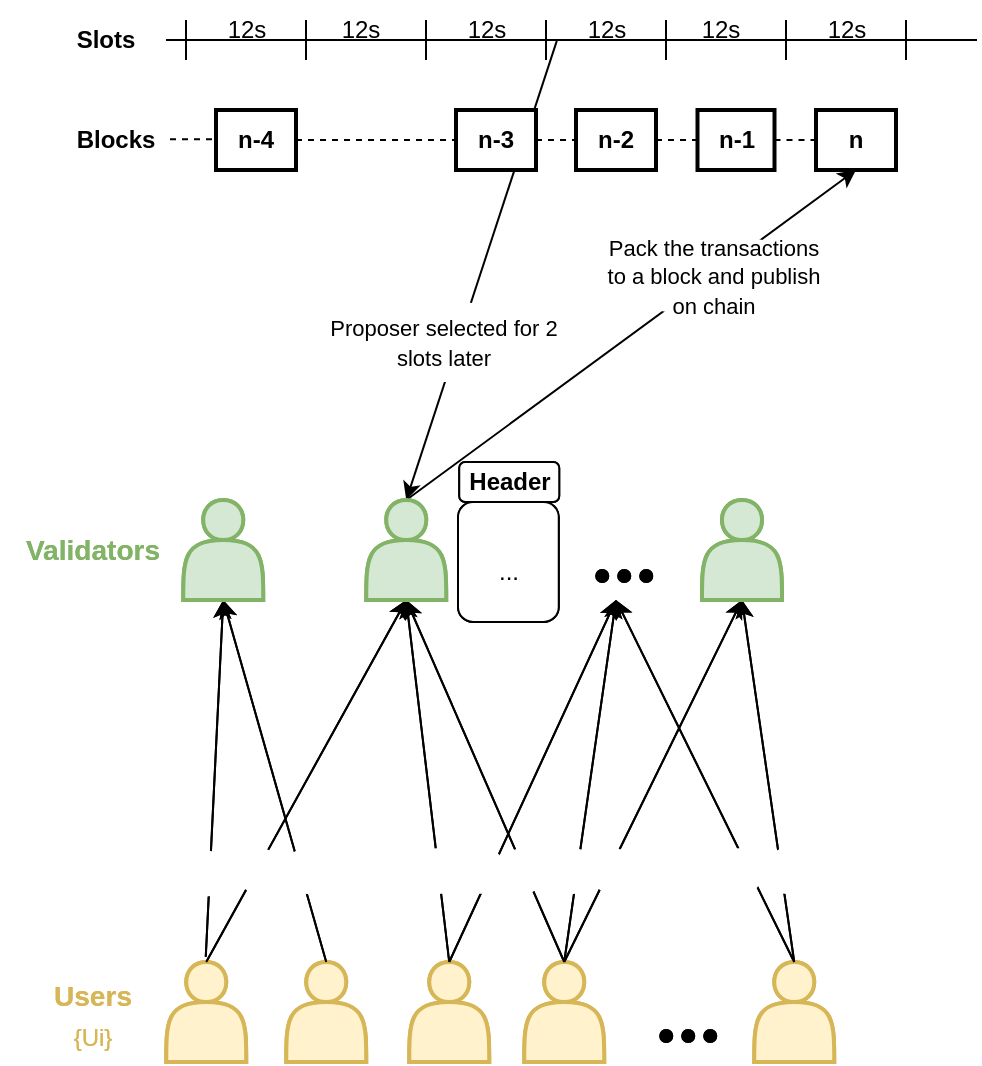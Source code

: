 <mxfile version="26.2.8">
  <diagram name="Page-1" id="uq0ruCk3_rSD9SvaCY8R">
    <mxGraphModel dx="1405" dy="643" grid="1" gridSize="10" guides="1" tooltips="1" connect="1" arrows="1" fold="1" page="1" pageScale="1" pageWidth="827" pageHeight="1169" math="0" shadow="0">
      <root>
        <mxCell id="0" />
        <mxCell id="1" parent="0" />
        <mxCell id="r1D6VSpxrKc8KSH1jY-o-12" value="" style="endArrow=classic;html=1;rounded=0;exitX=0.09;exitY=0.521;exitDx=0;exitDy=0;entryX=0.5;entryY=0;entryDx=0;entryDy=0;exitPerimeter=0;" parent="1" source="XEZV7KVTwxbiqD7pJ-Vi-41" target="r1D6VSpxrKc8KSH1jY-o-51" edge="1">
          <mxGeometry width="50" height="50" relative="1" as="geometry">
            <mxPoint x="125.5" y="60" as="sourcePoint" />
            <mxPoint x="321" y="203.5" as="targetPoint" />
          </mxGeometry>
        </mxCell>
        <mxCell id="D-NRNB5gOzUlE2xE504m-6" value="" style="shape=actor;whiteSpace=wrap;html=1;strokeWidth=2;fillColor=#fff2cc;strokeColor=#d6b656;" parent="1" vertex="1">
          <mxGeometry x="115.12" y="521" width="40" height="50" as="geometry" />
        </mxCell>
        <mxCell id="D-NRNB5gOzUlE2xE504m-7" value="" style="shape=actor;whiteSpace=wrap;html=1;strokeWidth=2;fillColor=#fff2cc;strokeColor=#d6b656;" parent="1" vertex="1">
          <mxGeometry x="294.12" y="521" width="40" height="50" as="geometry" />
        </mxCell>
        <mxCell id="D-NRNB5gOzUlE2xE504m-8" value="" style="shape=actor;whiteSpace=wrap;html=1;strokeWidth=2;fillColor=#fff2cc;strokeColor=#d6b656;" parent="1" vertex="1">
          <mxGeometry x="236.62" y="521" width="40" height="50" as="geometry" />
        </mxCell>
        <mxCell id="D-NRNB5gOzUlE2xE504m-9" value="" style="shape=actor;whiteSpace=wrap;html=1;strokeWidth=2;fillColor=#fff2cc;strokeColor=#d6b656;" parent="1" vertex="1">
          <mxGeometry x="175.12" y="521" width="40" height="50" as="geometry" />
        </mxCell>
        <mxCell id="D-NRNB5gOzUlE2xE504m-10" value="" style="shape=actor;whiteSpace=wrap;html=1;strokeWidth=2;fillColor=#fff2cc;strokeColor=#d6b656;" parent="1" vertex="1">
          <mxGeometry x="409.12" y="521" width="40" height="50" as="geometry" />
        </mxCell>
        <mxCell id="D-NRNB5gOzUlE2xE504m-13" value="" style="group" parent="1" vertex="1" connectable="0">
          <mxGeometry x="363.12" y="555" width="26" height="6" as="geometry" />
        </mxCell>
        <mxCell id="D-NRNB5gOzUlE2xE504m-14" value="" style="ellipse;shape=doubleEllipse;whiteSpace=wrap;html=1;aspect=fixed;fillColor=#000000;" parent="D-NRNB5gOzUlE2xE504m-13" vertex="1">
          <mxGeometry x="-1" width="6" height="6" as="geometry" />
        </mxCell>
        <mxCell id="D-NRNB5gOzUlE2xE504m-15" value="" style="ellipse;shape=doubleEllipse;whiteSpace=wrap;html=1;aspect=fixed;fillColor=#000000;" parent="D-NRNB5gOzUlE2xE504m-13" vertex="1">
          <mxGeometry x="10" width="6" height="6" as="geometry" />
        </mxCell>
        <mxCell id="D-NRNB5gOzUlE2xE504m-16" value="" style="ellipse;shape=doubleEllipse;whiteSpace=wrap;html=1;aspect=fixed;fillColor=#000000;" parent="D-NRNB5gOzUlE2xE504m-13" vertex="1">
          <mxGeometry x="21" width="6" height="6" as="geometry" />
        </mxCell>
        <mxCell id="D-NRNB5gOzUlE2xE504m-17" value="" style="endArrow=classic;html=1;rounded=0;entryX=0.5;entryY=1;entryDx=0;entryDy=0;exitX=0.5;exitY=0;exitDx=0;exitDy=0;" parent="1" source="D-NRNB5gOzUlE2xE504m-6" target="D-NRNB5gOzUlE2xE504m-51" edge="1">
          <mxGeometry width="50" height="50" relative="1" as="geometry">
            <mxPoint x="135.37" y="496" as="sourcePoint" />
            <mxPoint x="255.12" y="427" as="targetPoint" />
          </mxGeometry>
        </mxCell>
        <mxCell id="D-NRNB5gOzUlE2xE504m-18" value="" style="endArrow=classic;html=1;rounded=0;entryX=0.5;entryY=1;entryDx=0;entryDy=0;exitX=0.5;exitY=0;exitDx=0;exitDy=0;" parent="1" source="D-NRNB5gOzUlE2xE504m-9" target="D-NRNB5gOzUlE2xE504m-50" edge="1">
          <mxGeometry width="50" height="50" relative="1" as="geometry">
            <mxPoint x="195.37" y="496" as="sourcePoint" />
            <mxPoint x="135.12" y="427" as="targetPoint" />
          </mxGeometry>
        </mxCell>
        <mxCell id="D-NRNB5gOzUlE2xE504m-19" value="" style="endArrow=classic;html=1;rounded=0;entryX=0.5;entryY=1;entryDx=0;entryDy=0;exitX=0.494;exitY=-0.052;exitDx=0;exitDy=0;exitPerimeter=0;" parent="1" source="D-NRNB5gOzUlE2xE504m-6" target="D-NRNB5gOzUlE2xE504m-50" edge="1">
          <mxGeometry width="50" height="50" relative="1" as="geometry">
            <mxPoint x="135.37" y="496" as="sourcePoint" />
            <mxPoint x="135.12" y="427" as="targetPoint" />
          </mxGeometry>
        </mxCell>
        <mxCell id="D-NRNB5gOzUlE2xE504m-20" value="" style="endArrow=classic;html=1;rounded=0;exitX=0.5;exitY=0;exitDx=0;exitDy=0;entryX=0.5;entryY=1;entryDx=0;entryDy=0;" parent="1" source="D-NRNB5gOzUlE2xE504m-8" target="D-NRNB5gOzUlE2xE504m-51" edge="1">
          <mxGeometry width="50" height="50" relative="1" as="geometry">
            <mxPoint x="230.87" y="501" as="sourcePoint" />
            <mxPoint x="255" y="427" as="targetPoint" />
          </mxGeometry>
        </mxCell>
        <mxCell id="D-NRNB5gOzUlE2xE504m-21" value="" style="endArrow=classic;html=1;rounded=0;exitX=0.5;exitY=0;exitDx=0;exitDy=0;" parent="1" source="D-NRNB5gOzUlE2xE504m-8" edge="1">
          <mxGeometry width="50" height="50" relative="1" as="geometry">
            <mxPoint x="250.87" y="497" as="sourcePoint" />
            <mxPoint x="340" y="340" as="targetPoint" />
          </mxGeometry>
        </mxCell>
        <mxCell id="D-NRNB5gOzUlE2xE504m-22" value="" style="endArrow=classic;html=1;rounded=0;exitX=0.5;exitY=0;exitDx=0;exitDy=0;entryX=0.5;entryY=1;entryDx=0;entryDy=0;" parent="1" source="D-NRNB5gOzUlE2xE504m-7" target="D-NRNB5gOzUlE2xE504m-52" edge="1">
          <mxGeometry width="50" height="50" relative="1" as="geometry">
            <mxPoint x="330.87" y="501" as="sourcePoint" />
            <mxPoint x="429.12" y="427" as="targetPoint" />
          </mxGeometry>
        </mxCell>
        <mxCell id="D-NRNB5gOzUlE2xE504m-23" value="" style="endArrow=classic;html=1;rounded=0;exitX=0.5;exitY=0;exitDx=0;exitDy=0;" parent="1" source="D-NRNB5gOzUlE2xE504m-7" edge="1">
          <mxGeometry width="50" height="50" relative="1" as="geometry">
            <mxPoint x="310.87" y="501" as="sourcePoint" />
            <mxPoint x="340" y="340" as="targetPoint" />
          </mxGeometry>
        </mxCell>
        <mxCell id="D-NRNB5gOzUlE2xE504m-24" value="" style="endArrow=classic;html=1;rounded=0;exitX=0.5;exitY=0;exitDx=0;exitDy=0;entryX=0.5;entryY=1;entryDx=0;entryDy=0;" parent="1" source="D-NRNB5gOzUlE2xE504m-7" target="D-NRNB5gOzUlE2xE504m-51" edge="1">
          <mxGeometry width="50" height="50" relative="1" as="geometry">
            <mxPoint x="205.37" y="477" as="sourcePoint" />
            <mxPoint x="255.12" y="427" as="targetPoint" />
          </mxGeometry>
        </mxCell>
        <mxCell id="D-NRNB5gOzUlE2xE504m-25" value="" style="endArrow=classic;html=1;rounded=0;exitX=0.5;exitY=0;exitDx=0;exitDy=0;entryX=0.5;entryY=1;entryDx=0;entryDy=0;" parent="1" source="D-NRNB5gOzUlE2xE504m-10" target="D-NRNB5gOzUlE2xE504m-52" edge="1">
          <mxGeometry width="50" height="50" relative="1" as="geometry">
            <mxPoint x="409.12" y="496" as="sourcePoint" />
            <mxPoint x="429.12" y="427" as="targetPoint" />
          </mxGeometry>
        </mxCell>
        <mxCell id="D-NRNB5gOzUlE2xE504m-26" value="" style="group" parent="1" vertex="1" connectable="0">
          <mxGeometry x="150.12" y="464" width="23" height="23" as="geometry" />
        </mxCell>
        <mxCell id="D-NRNB5gOzUlE2xE504m-27" value="" style="ellipse;whiteSpace=wrap;html=1;aspect=fixed;fillColor=default;strokeColor=none;" parent="D-NRNB5gOzUlE2xE504m-26" vertex="1">
          <mxGeometry width="23" height="23" as="geometry" />
        </mxCell>
        <mxCell id="D-NRNB5gOzUlE2xE504m-28" value="" style="shape=image;html=1;verticalAlign=top;verticalLabelPosition=bottom;labelBackgroundColor=#ffffff;imageAspect=0;aspect=fixed;image=https://cdn0.iconfinder.com/data/icons/basic-e-commerce-line/48/Receipt_success-128.png" parent="D-NRNB5gOzUlE2xE504m-26" vertex="1">
          <mxGeometry x="2.88" y="2.88" width="17.25" height="17.25" as="geometry" />
        </mxCell>
        <mxCell id="D-NRNB5gOzUlE2xE504m-29" value="" style="group" parent="1" vertex="1" connectable="0">
          <mxGeometry x="123.62" y="465.25" width="23" height="23" as="geometry" />
        </mxCell>
        <mxCell id="D-NRNB5gOzUlE2xE504m-30" value="" style="ellipse;whiteSpace=wrap;html=1;aspect=fixed;fillColor=default;strokeColor=none;" parent="D-NRNB5gOzUlE2xE504m-29" vertex="1">
          <mxGeometry width="23" height="23" as="geometry" />
        </mxCell>
        <mxCell id="D-NRNB5gOzUlE2xE504m-31" value="" style="shape=image;html=1;verticalAlign=top;verticalLabelPosition=bottom;labelBackgroundColor=#ffffff;imageAspect=0;aspect=fixed;image=https://cdn0.iconfinder.com/data/icons/basic-e-commerce-line/48/Receipt_success-128.png" parent="D-NRNB5gOzUlE2xE504m-29" vertex="1">
          <mxGeometry x="2.88" y="1.88" width="17.25" height="17.25" as="geometry" />
        </mxCell>
        <mxCell id="D-NRNB5gOzUlE2xE504m-32" value="" style="group" parent="1" vertex="1" connectable="0">
          <mxGeometry x="174" y="464" width="23" height="23" as="geometry" />
        </mxCell>
        <mxCell id="D-NRNB5gOzUlE2xE504m-33" value="" style="ellipse;whiteSpace=wrap;html=1;aspect=fixed;fillColor=default;strokeColor=none;" parent="D-NRNB5gOzUlE2xE504m-32" vertex="1">
          <mxGeometry width="23" height="23" as="geometry" />
        </mxCell>
        <mxCell id="D-NRNB5gOzUlE2xE504m-34" value="" style="shape=image;html=1;verticalAlign=top;verticalLabelPosition=bottom;labelBackgroundColor=#ffffff;imageAspect=0;aspect=fixed;image=https://cdn0.iconfinder.com/data/icons/basic-e-commerce-line/48/Receipt_success-128.png" parent="D-NRNB5gOzUlE2xE504m-32" vertex="1">
          <mxGeometry x="2.88" y="2.88" width="17.25" height="17.25" as="geometry" />
        </mxCell>
        <mxCell id="D-NRNB5gOzUlE2xE504m-35" value="" style="group" parent="1" vertex="1" connectable="0">
          <mxGeometry x="240" y="464" width="23" height="23" as="geometry" />
        </mxCell>
        <mxCell id="D-NRNB5gOzUlE2xE504m-36" value="" style="ellipse;whiteSpace=wrap;html=1;aspect=fixed;fillColor=default;strokeColor=none;" parent="D-NRNB5gOzUlE2xE504m-35" vertex="1">
          <mxGeometry width="23" height="23" as="geometry" />
        </mxCell>
        <mxCell id="D-NRNB5gOzUlE2xE504m-37" value="" style="shape=image;html=1;verticalAlign=top;verticalLabelPosition=bottom;labelBackgroundColor=#ffffff;imageAspect=0;aspect=fixed;image=https://cdn0.iconfinder.com/data/icons/basic-e-commerce-line/48/Receipt_success-128.png" parent="D-NRNB5gOzUlE2xE504m-35" vertex="1">
          <mxGeometry x="2.88" y="2.88" width="17.25" height="17.25" as="geometry" />
        </mxCell>
        <mxCell id="D-NRNB5gOzUlE2xE504m-38" value="" style="group" parent="1" vertex="1" connectable="0">
          <mxGeometry x="282" y="464" width="23" height="23" as="geometry" />
        </mxCell>
        <mxCell id="D-NRNB5gOzUlE2xE504m-39" value="" style="ellipse;whiteSpace=wrap;html=1;aspect=fixed;fillColor=default;strokeColor=none;" parent="D-NRNB5gOzUlE2xE504m-38" vertex="1">
          <mxGeometry width="23" height="23" as="geometry" />
        </mxCell>
        <mxCell id="D-NRNB5gOzUlE2xE504m-40" value="" style="shape=image;html=1;verticalAlign=top;verticalLabelPosition=bottom;labelBackgroundColor=#ffffff;imageAspect=0;aspect=fixed;image=https://cdn0.iconfinder.com/data/icons/basic-e-commerce-line/48/Receipt_success-128.png" parent="D-NRNB5gOzUlE2xE504m-38" vertex="1">
          <mxGeometry x="2.88" y="2.88" width="17.25" height="17.25" as="geometry" />
        </mxCell>
        <mxCell id="D-NRNB5gOzUlE2xE504m-41" value="" style="group" parent="1" vertex="1" connectable="0">
          <mxGeometry x="307" y="464" width="23" height="23" as="geometry" />
        </mxCell>
        <mxCell id="D-NRNB5gOzUlE2xE504m-42" value="" style="ellipse;whiteSpace=wrap;html=1;aspect=fixed;fillColor=default;strokeColor=none;" parent="D-NRNB5gOzUlE2xE504m-41" vertex="1">
          <mxGeometry width="23" height="23" as="geometry" />
        </mxCell>
        <mxCell id="D-NRNB5gOzUlE2xE504m-43" value="" style="shape=image;html=1;verticalAlign=top;verticalLabelPosition=bottom;labelBackgroundColor=#ffffff;imageAspect=0;aspect=fixed;image=https://cdn0.iconfinder.com/data/icons/basic-e-commerce-line/48/Receipt_success-128.png" parent="D-NRNB5gOzUlE2xE504m-41" vertex="1">
          <mxGeometry x="2.88" y="2.88" width="17.25" height="17.25" as="geometry" />
        </mxCell>
        <mxCell id="D-NRNB5gOzUlE2xE504m-44" value="" style="group" parent="1" vertex="1" connectable="0">
          <mxGeometry x="327" y="464" width="23" height="23" as="geometry" />
        </mxCell>
        <mxCell id="D-NRNB5gOzUlE2xE504m-45" value="" style="ellipse;whiteSpace=wrap;html=1;aspect=fixed;fillColor=default;strokeColor=none;" parent="D-NRNB5gOzUlE2xE504m-44" vertex="1">
          <mxGeometry width="23" height="23" as="geometry" />
        </mxCell>
        <mxCell id="D-NRNB5gOzUlE2xE504m-46" value="" style="shape=image;html=1;verticalAlign=top;verticalLabelPosition=bottom;labelBackgroundColor=#ffffff;imageAspect=0;aspect=fixed;image=https://cdn0.iconfinder.com/data/icons/basic-e-commerce-line/48/Receipt_success-128.png" parent="D-NRNB5gOzUlE2xE504m-44" vertex="1">
          <mxGeometry x="2.88" y="2.88" width="17.25" height="17.25" as="geometry" />
        </mxCell>
        <mxCell id="D-NRNB5gOzUlE2xE504m-47" value="" style="group" parent="1" vertex="1" connectable="0">
          <mxGeometry x="414" y="464" width="23" height="23" as="geometry" />
        </mxCell>
        <mxCell id="D-NRNB5gOzUlE2xE504m-48" value="" style="ellipse;whiteSpace=wrap;html=1;aspect=fixed;fillColor=default;strokeColor=none;" parent="D-NRNB5gOzUlE2xE504m-47" vertex="1">
          <mxGeometry width="23" height="23" as="geometry" />
        </mxCell>
        <mxCell id="D-NRNB5gOzUlE2xE504m-49" value="" style="shape=image;html=1;verticalAlign=top;verticalLabelPosition=bottom;labelBackgroundColor=#ffffff;imageAspect=0;aspect=fixed;image=https://cdn0.iconfinder.com/data/icons/basic-e-commerce-line/48/Receipt_success-128.png" parent="D-NRNB5gOzUlE2xE504m-47" vertex="1">
          <mxGeometry x="2.88" y="2.88" width="17.25" height="17.25" as="geometry" />
        </mxCell>
        <mxCell id="D-NRNB5gOzUlE2xE504m-50" value="" style="shape=actor;whiteSpace=wrap;html=1;strokeWidth=2;fillColor=#d5e8d4;strokeColor=#82b366;" parent="1" vertex="1">
          <mxGeometry x="123.62" y="290" width="40" height="50" as="geometry" />
        </mxCell>
        <mxCell id="D-NRNB5gOzUlE2xE504m-51" value="" style="shape=actor;whiteSpace=wrap;html=1;strokeWidth=2;fillColor=#d5e8d4;strokeColor=#82b366;" parent="1" vertex="1">
          <mxGeometry x="215.12" y="290" width="40" height="50" as="geometry" />
        </mxCell>
        <mxCell id="D-NRNB5gOzUlE2xE504m-52" value="" style="shape=actor;whiteSpace=wrap;html=1;strokeWidth=2;fillColor=#d5e8d4;strokeColor=#82b366;" parent="1" vertex="1">
          <mxGeometry x="383" y="290" width="40" height="50" as="geometry" />
        </mxCell>
        <mxCell id="D-NRNB5gOzUlE2xE504m-53" value="" style="group" parent="1" vertex="1" connectable="0">
          <mxGeometry x="313.12" y="325" width="26" height="6" as="geometry" />
        </mxCell>
        <mxCell id="D-NRNB5gOzUlE2xE504m-54" value="" style="ellipse;shape=doubleEllipse;whiteSpace=wrap;html=1;aspect=fixed;fillColor=#000000;" parent="D-NRNB5gOzUlE2xE504m-53" vertex="1">
          <mxGeometry x="17" width="6" height="6" as="geometry" />
        </mxCell>
        <mxCell id="D-NRNB5gOzUlE2xE504m-55" value="" style="ellipse;shape=doubleEllipse;whiteSpace=wrap;html=1;aspect=fixed;fillColor=#000000;" parent="D-NRNB5gOzUlE2xE504m-53" vertex="1">
          <mxGeometry x="28" width="6" height="6" as="geometry" />
        </mxCell>
        <mxCell id="D-NRNB5gOzUlE2xE504m-56" value="" style="ellipse;shape=doubleEllipse;whiteSpace=wrap;html=1;aspect=fixed;fillColor=#000000;" parent="D-NRNB5gOzUlE2xE504m-53" vertex="1">
          <mxGeometry x="39" width="6" height="6" as="geometry" />
        </mxCell>
        <mxCell id="D-NRNB5gOzUlE2xE504m-57" value="" style="endArrow=classic;html=1;rounded=0;exitX=0.5;exitY=0;exitDx=0;exitDy=0;" parent="1" source="D-NRNB5gOzUlE2xE504m-10" edge="1">
          <mxGeometry width="50" height="50" relative="1" as="geometry">
            <mxPoint x="430" y="520" as="sourcePoint" />
            <mxPoint x="340" y="340" as="targetPoint" />
          </mxGeometry>
        </mxCell>
        <mxCell id="D-NRNB5gOzUlE2xE504m-58" value="" style="group" parent="1" vertex="1" connectable="0">
          <mxGeometry x="391" y="464" width="23" height="23" as="geometry" />
        </mxCell>
        <mxCell id="D-NRNB5gOzUlE2xE504m-59" value="" style="ellipse;whiteSpace=wrap;html=1;aspect=fixed;fillColor=default;strokeColor=none;" parent="D-NRNB5gOzUlE2xE504m-58" vertex="1">
          <mxGeometry width="23" height="23" as="geometry" />
        </mxCell>
        <mxCell id="D-NRNB5gOzUlE2xE504m-60" value="" style="shape=image;html=1;verticalAlign=top;verticalLabelPosition=bottom;labelBackgroundColor=#ffffff;imageAspect=0;aspect=fixed;image=https://cdn0.iconfinder.com/data/icons/basic-e-commerce-line/48/Receipt_success-128.png" parent="D-NRNB5gOzUlE2xE504m-58" vertex="1">
          <mxGeometry x="2.88" y="2.88" width="17.25" height="17.25" as="geometry" />
        </mxCell>
        <mxCell id="D-NRNB5gOzUlE2xE504m-61" value="" style="group" parent="1" vertex="1" connectable="0">
          <mxGeometry x="262" y="464" width="23" height="23" as="geometry" />
        </mxCell>
        <mxCell id="D-NRNB5gOzUlE2xE504m-62" value="" style="ellipse;whiteSpace=wrap;html=1;aspect=fixed;fillColor=default;strokeColor=none;" parent="D-NRNB5gOzUlE2xE504m-61" vertex="1">
          <mxGeometry width="23" height="23" as="geometry" />
        </mxCell>
        <mxCell id="D-NRNB5gOzUlE2xE504m-63" value="" style="shape=image;html=1;verticalAlign=top;verticalLabelPosition=bottom;labelBackgroundColor=#ffffff;imageAspect=0;aspect=fixed;image=https://cdn0.iconfinder.com/data/icons/basic-e-commerce-line/48/Receipt_success-128.png" parent="D-NRNB5gOzUlE2xE504m-61" vertex="1">
          <mxGeometry x="2.88" y="2.88" width="17.25" height="17.25" as="geometry" />
        </mxCell>
        <mxCell id="D-NRNB5gOzUlE2xE504m-64" value="&lt;div style=&quot;line-height: 60%;&quot;&gt;&lt;h3 style=&quot;line-height: 60%;&quot;&gt;&lt;font style=&quot;color: light-dark(rgb(130, 179, 102), rgb(105, 70, 122));&quot;&gt;Validators&lt;/font&gt;&lt;/h3&gt;&lt;/div&gt;" style="text;html=1;align=center;verticalAlign=middle;resizable=0;points=[];autosize=1;strokeColor=none;fillColor=none;" parent="1" vertex="1">
          <mxGeometry x="32.5" y="290" width="90" height="50" as="geometry" />
        </mxCell>
        <mxCell id="D-NRNB5gOzUlE2xE504m-65" value="" style="group" parent="1" vertex="1" connectable="0">
          <mxGeometry x="261" y="271" width="50.62" height="80" as="geometry" />
        </mxCell>
        <mxCell id="D-NRNB5gOzUlE2xE504m-66" value="Header" style="rounded=1;whiteSpace=wrap;html=1;fontStyle=1" parent="D-NRNB5gOzUlE2xE504m-65" vertex="1">
          <mxGeometry x="0.62" width="50" height="20" as="geometry" />
        </mxCell>
        <mxCell id="D-NRNB5gOzUlE2xE504m-67" value="" style="group" parent="D-NRNB5gOzUlE2xE504m-65" vertex="1" connectable="0">
          <mxGeometry y="20" width="50.38" height="60" as="geometry" />
        </mxCell>
        <mxCell id="D-NRNB5gOzUlE2xE504m-68" value="" style="rounded=1;whiteSpace=wrap;html=1;" parent="D-NRNB5gOzUlE2xE504m-67" vertex="1">
          <mxGeometry width="50.38" height="60" as="geometry" />
        </mxCell>
        <mxCell id="D-NRNB5gOzUlE2xE504m-69" value="" style="shape=image;html=1;verticalAlign=top;verticalLabelPosition=bottom;labelBackgroundColor=#ffffff;imageAspect=0;aspect=fixed;image=https://cdn0.iconfinder.com/data/icons/basic-e-commerce-line/48/Receipt_success-128.png" parent="D-NRNB5gOzUlE2xE504m-67" vertex="1">
          <mxGeometry x="17.952" y="1.75" width="14.484" height="14.484" as="geometry" />
        </mxCell>
        <mxCell id="D-NRNB5gOzUlE2xE504m-70" value="" style="shape=image;html=1;verticalAlign=top;verticalLabelPosition=bottom;labelBackgroundColor=#ffffff;imageAspect=0;aspect=fixed;image=https://cdn0.iconfinder.com/data/icons/basic-e-commerce-line/48/Receipt_success-128.png" parent="D-NRNB5gOzUlE2xE504m-67" vertex="1">
          <mxGeometry x="17.952" y="18" width="14.484" height="14.484" as="geometry" />
        </mxCell>
        <mxCell id="D-NRNB5gOzUlE2xE504m-71" value="" style="shape=image;html=1;verticalAlign=top;verticalLabelPosition=bottom;labelBackgroundColor=#ffffff;imageAspect=0;aspect=fixed;image=https://cdn0.iconfinder.com/data/icons/basic-e-commerce-line/48/Receipt_success-128.png" parent="D-NRNB5gOzUlE2xE504m-67" vertex="1">
          <mxGeometry x="17.952" y="42.75" width="14.484" height="14.484" as="geometry" />
        </mxCell>
        <mxCell id="D-NRNB5gOzUlE2xE504m-72" value="..." style="text;html=1;align=center;verticalAlign=middle;resizable=0;points=[];autosize=1;strokeColor=none;fillColor=none;" parent="D-NRNB5gOzUlE2xE504m-67" vertex="1">
          <mxGeometry x="9.595" y="20.25" width="30" height="30" as="geometry" />
        </mxCell>
        <mxCell id="D-NRNB5gOzUlE2xE504m-75" value="&lt;div style=&quot;line-height: 60%;&quot;&gt;&lt;h3 style=&quot;line-height: 60%;&quot;&gt;&lt;font style=&quot;color: light-dark(rgb(214, 182, 86), rgb(105, 70, 122));&quot;&gt;Users&lt;/font&gt;&lt;/h3&gt;&lt;div&gt;&lt;font&gt;&lt;font color=&quot;#d6b656&quot;&gt;{Ui}&lt;/font&gt;&lt;/font&gt;&lt;/div&gt;&lt;/div&gt;" style="text;html=1;align=center;verticalAlign=middle;resizable=0;points=[];autosize=1;strokeColor=none;fillColor=none;" parent="1" vertex="1">
          <mxGeometry x="47.5" y="511" width="60" height="60" as="geometry" />
        </mxCell>
        <mxCell id="r1D6VSpxrKc8KSH1jY-o-6" value="" style="shape=actor;whiteSpace=wrap;html=1;strokeWidth=2;fillColor=#fff2cc;strokeColor=#d6b656;" parent="1" vertex="1">
          <mxGeometry x="115.12" y="521" width="40" height="50" as="geometry" />
        </mxCell>
        <mxCell id="r1D6VSpxrKc8KSH1jY-o-7" value="" style="shape=actor;whiteSpace=wrap;html=1;strokeWidth=2;fillColor=#fff2cc;strokeColor=#d6b656;" parent="1" vertex="1">
          <mxGeometry x="294.12" y="521" width="40" height="50" as="geometry" />
        </mxCell>
        <mxCell id="r1D6VSpxrKc8KSH1jY-o-8" value="" style="shape=actor;whiteSpace=wrap;html=1;strokeWidth=2;fillColor=#fff2cc;strokeColor=#d6b656;" parent="1" vertex="1">
          <mxGeometry x="236.62" y="521" width="40" height="50" as="geometry" />
        </mxCell>
        <mxCell id="r1D6VSpxrKc8KSH1jY-o-9" value="" style="shape=actor;whiteSpace=wrap;html=1;strokeWidth=2;fillColor=#fff2cc;strokeColor=#d6b656;" parent="1" vertex="1">
          <mxGeometry x="175.12" y="521" width="40" height="50" as="geometry" />
        </mxCell>
        <mxCell id="r1D6VSpxrKc8KSH1jY-o-10" value="" style="shape=actor;whiteSpace=wrap;html=1;strokeWidth=2;fillColor=#fff2cc;strokeColor=#d6b656;" parent="1" vertex="1">
          <mxGeometry x="409.12" y="521" width="40" height="50" as="geometry" />
        </mxCell>
        <mxCell id="r1D6VSpxrKc8KSH1jY-o-11" value="" style="endArrow=classic;html=1;rounded=0;exitX=0.5;exitY=0;exitDx=0;exitDy=0;entryX=0.5;entryY=1;entryDx=0;entryDy=0;" parent="1" source="r1D6VSpxrKc8KSH1jY-o-51" target="XEZV7KVTwxbiqD7pJ-Vi-28" edge="1">
          <mxGeometry width="50" height="50" relative="1" as="geometry">
            <mxPoint x="327" y="216" as="sourcePoint" />
            <mxPoint x="425.5" y="130" as="targetPoint" />
          </mxGeometry>
        </mxCell>
        <mxCell id="r1D6VSpxrKc8KSH1jY-o-13" value="" style="group" parent="1" vertex="1" connectable="0">
          <mxGeometry x="363.12" y="555" width="26" height="6" as="geometry" />
        </mxCell>
        <mxCell id="r1D6VSpxrKc8KSH1jY-o-14" value="" style="ellipse;shape=doubleEllipse;whiteSpace=wrap;html=1;aspect=fixed;fillColor=#000000;" parent="r1D6VSpxrKc8KSH1jY-o-13" vertex="1">
          <mxGeometry x="-1" width="6" height="6" as="geometry" />
        </mxCell>
        <mxCell id="r1D6VSpxrKc8KSH1jY-o-15" value="" style="ellipse;shape=doubleEllipse;whiteSpace=wrap;html=1;aspect=fixed;fillColor=#000000;" parent="r1D6VSpxrKc8KSH1jY-o-13" vertex="1">
          <mxGeometry x="10" width="6" height="6" as="geometry" />
        </mxCell>
        <mxCell id="r1D6VSpxrKc8KSH1jY-o-16" value="" style="ellipse;shape=doubleEllipse;whiteSpace=wrap;html=1;aspect=fixed;fillColor=#000000;" parent="r1D6VSpxrKc8KSH1jY-o-13" vertex="1">
          <mxGeometry x="21" width="6" height="6" as="geometry" />
        </mxCell>
        <mxCell id="r1D6VSpxrKc8KSH1jY-o-17" value="" style="endArrow=classic;html=1;rounded=0;entryX=0.5;entryY=1;entryDx=0;entryDy=0;exitX=0.5;exitY=0;exitDx=0;exitDy=0;" parent="1" source="r1D6VSpxrKc8KSH1jY-o-6" target="r1D6VSpxrKc8KSH1jY-o-51" edge="1">
          <mxGeometry width="50" height="50" relative="1" as="geometry">
            <mxPoint x="135.37" y="496" as="sourcePoint" />
            <mxPoint x="255.12" y="427" as="targetPoint" />
          </mxGeometry>
        </mxCell>
        <mxCell id="r1D6VSpxrKc8KSH1jY-o-18" value="" style="endArrow=classic;html=1;rounded=0;entryX=0.5;entryY=1;entryDx=0;entryDy=0;exitX=0.5;exitY=0;exitDx=0;exitDy=0;" parent="1" source="r1D6VSpxrKc8KSH1jY-o-9" target="r1D6VSpxrKc8KSH1jY-o-50" edge="1">
          <mxGeometry width="50" height="50" relative="1" as="geometry">
            <mxPoint x="195.37" y="496" as="sourcePoint" />
            <mxPoint x="135.12" y="427" as="targetPoint" />
          </mxGeometry>
        </mxCell>
        <mxCell id="r1D6VSpxrKc8KSH1jY-o-19" value="" style="endArrow=classic;html=1;rounded=0;entryX=0.5;entryY=1;entryDx=0;entryDy=0;exitX=0.494;exitY=-0.052;exitDx=0;exitDy=0;exitPerimeter=0;" parent="1" source="r1D6VSpxrKc8KSH1jY-o-6" target="r1D6VSpxrKc8KSH1jY-o-50" edge="1">
          <mxGeometry width="50" height="50" relative="1" as="geometry">
            <mxPoint x="135.37" y="496" as="sourcePoint" />
            <mxPoint x="135.12" y="427" as="targetPoint" />
          </mxGeometry>
        </mxCell>
        <mxCell id="r1D6VSpxrKc8KSH1jY-o-20" value="" style="endArrow=classic;html=1;rounded=0;exitX=0.5;exitY=0;exitDx=0;exitDy=0;entryX=0.5;entryY=1;entryDx=0;entryDy=0;" parent="1" source="r1D6VSpxrKc8KSH1jY-o-8" target="r1D6VSpxrKc8KSH1jY-o-51" edge="1">
          <mxGeometry width="50" height="50" relative="1" as="geometry">
            <mxPoint x="230.87" y="501" as="sourcePoint" />
            <mxPoint x="255" y="427" as="targetPoint" />
          </mxGeometry>
        </mxCell>
        <mxCell id="r1D6VSpxrKc8KSH1jY-o-21" value="" style="endArrow=classic;html=1;rounded=0;exitX=0.5;exitY=0;exitDx=0;exitDy=0;" parent="1" source="r1D6VSpxrKc8KSH1jY-o-8" edge="1">
          <mxGeometry width="50" height="50" relative="1" as="geometry">
            <mxPoint x="250.87" y="497" as="sourcePoint" />
            <mxPoint x="340" y="340" as="targetPoint" />
          </mxGeometry>
        </mxCell>
        <mxCell id="r1D6VSpxrKc8KSH1jY-o-22" value="" style="endArrow=classic;html=1;rounded=0;exitX=0.5;exitY=0;exitDx=0;exitDy=0;entryX=0.5;entryY=1;entryDx=0;entryDy=0;" parent="1" source="r1D6VSpxrKc8KSH1jY-o-7" target="r1D6VSpxrKc8KSH1jY-o-52" edge="1">
          <mxGeometry width="50" height="50" relative="1" as="geometry">
            <mxPoint x="330.87" y="501" as="sourcePoint" />
            <mxPoint x="429.12" y="427" as="targetPoint" />
          </mxGeometry>
        </mxCell>
        <mxCell id="r1D6VSpxrKc8KSH1jY-o-23" value="" style="endArrow=classic;html=1;rounded=0;exitX=0.5;exitY=0;exitDx=0;exitDy=0;" parent="1" source="r1D6VSpxrKc8KSH1jY-o-7" edge="1">
          <mxGeometry width="50" height="50" relative="1" as="geometry">
            <mxPoint x="310.87" y="501" as="sourcePoint" />
            <mxPoint x="340" y="340" as="targetPoint" />
          </mxGeometry>
        </mxCell>
        <mxCell id="r1D6VSpxrKc8KSH1jY-o-24" value="" style="endArrow=classic;html=1;rounded=0;exitX=0.5;exitY=0;exitDx=0;exitDy=0;entryX=0.5;entryY=1;entryDx=0;entryDy=0;" parent="1" source="r1D6VSpxrKc8KSH1jY-o-7" target="r1D6VSpxrKc8KSH1jY-o-51" edge="1">
          <mxGeometry width="50" height="50" relative="1" as="geometry">
            <mxPoint x="205.37" y="477" as="sourcePoint" />
            <mxPoint x="255.12" y="427" as="targetPoint" />
          </mxGeometry>
        </mxCell>
        <mxCell id="r1D6VSpxrKc8KSH1jY-o-25" value="" style="endArrow=classic;html=1;rounded=0;exitX=0.5;exitY=0;exitDx=0;exitDy=0;entryX=0.5;entryY=1;entryDx=0;entryDy=0;" parent="1" source="r1D6VSpxrKc8KSH1jY-o-10" target="r1D6VSpxrKc8KSH1jY-o-52" edge="1">
          <mxGeometry width="50" height="50" relative="1" as="geometry">
            <mxPoint x="409.12" y="496" as="sourcePoint" />
            <mxPoint x="429.12" y="427" as="targetPoint" />
          </mxGeometry>
        </mxCell>
        <mxCell id="r1D6VSpxrKc8KSH1jY-o-26" value="" style="group" parent="1" vertex="1" connectable="0">
          <mxGeometry x="150.12" y="464" width="23" height="23" as="geometry" />
        </mxCell>
        <mxCell id="r1D6VSpxrKc8KSH1jY-o-27" value="" style="ellipse;whiteSpace=wrap;html=1;aspect=fixed;fillColor=default;strokeColor=none;" parent="r1D6VSpxrKc8KSH1jY-o-26" vertex="1">
          <mxGeometry width="23" height="23" as="geometry" />
        </mxCell>
        <mxCell id="r1D6VSpxrKc8KSH1jY-o-28" value="" style="shape=image;html=1;verticalAlign=top;verticalLabelPosition=bottom;labelBackgroundColor=#ffffff;imageAspect=0;aspect=fixed;image=https://cdn0.iconfinder.com/data/icons/basic-e-commerce-line/48/Receipt_success-128.png" parent="r1D6VSpxrKc8KSH1jY-o-26" vertex="1">
          <mxGeometry x="2.88" y="2.88" width="17.25" height="17.25" as="geometry" />
        </mxCell>
        <mxCell id="r1D6VSpxrKc8KSH1jY-o-29" value="" style="group" parent="1" vertex="1" connectable="0">
          <mxGeometry x="123.62" y="465.25" width="23" height="23" as="geometry" />
        </mxCell>
        <mxCell id="r1D6VSpxrKc8KSH1jY-o-30" value="" style="ellipse;whiteSpace=wrap;html=1;aspect=fixed;fillColor=default;strokeColor=none;" parent="r1D6VSpxrKc8KSH1jY-o-29" vertex="1">
          <mxGeometry width="23" height="23" as="geometry" />
        </mxCell>
        <mxCell id="r1D6VSpxrKc8KSH1jY-o-31" value="" style="shape=image;html=1;verticalAlign=top;verticalLabelPosition=bottom;labelBackgroundColor=#ffffff;imageAspect=0;aspect=fixed;image=https://cdn0.iconfinder.com/data/icons/basic-e-commerce-line/48/Receipt_success-128.png" parent="r1D6VSpxrKc8KSH1jY-o-29" vertex="1">
          <mxGeometry x="2.88" y="1.88" width="17.25" height="17.25" as="geometry" />
        </mxCell>
        <mxCell id="r1D6VSpxrKc8KSH1jY-o-32" value="" style="group" parent="1" vertex="1" connectable="0">
          <mxGeometry x="174" y="464" width="23" height="23" as="geometry" />
        </mxCell>
        <mxCell id="r1D6VSpxrKc8KSH1jY-o-33" value="" style="ellipse;whiteSpace=wrap;html=1;aspect=fixed;fillColor=default;strokeColor=none;" parent="r1D6VSpxrKc8KSH1jY-o-32" vertex="1">
          <mxGeometry width="23" height="23" as="geometry" />
        </mxCell>
        <mxCell id="r1D6VSpxrKc8KSH1jY-o-34" value="" style="shape=image;html=1;verticalAlign=top;verticalLabelPosition=bottom;labelBackgroundColor=#ffffff;imageAspect=0;aspect=fixed;image=https://cdn0.iconfinder.com/data/icons/basic-e-commerce-line/48/Receipt_success-128.png" parent="r1D6VSpxrKc8KSH1jY-o-32" vertex="1">
          <mxGeometry x="2.88" y="2.88" width="17.25" height="17.25" as="geometry" />
        </mxCell>
        <mxCell id="r1D6VSpxrKc8KSH1jY-o-35" value="" style="group" parent="1" vertex="1" connectable="0">
          <mxGeometry x="240" y="464" width="23" height="23" as="geometry" />
        </mxCell>
        <mxCell id="r1D6VSpxrKc8KSH1jY-o-36" value="" style="ellipse;whiteSpace=wrap;html=1;aspect=fixed;fillColor=default;strokeColor=none;" parent="r1D6VSpxrKc8KSH1jY-o-35" vertex="1">
          <mxGeometry width="23" height="23" as="geometry" />
        </mxCell>
        <mxCell id="r1D6VSpxrKc8KSH1jY-o-37" value="" style="shape=image;html=1;verticalAlign=top;verticalLabelPosition=bottom;labelBackgroundColor=#ffffff;imageAspect=0;aspect=fixed;image=https://cdn0.iconfinder.com/data/icons/basic-e-commerce-line/48/Receipt_success-128.png" parent="r1D6VSpxrKc8KSH1jY-o-35" vertex="1">
          <mxGeometry x="2.88" y="2.88" width="17.25" height="17.25" as="geometry" />
        </mxCell>
        <mxCell id="r1D6VSpxrKc8KSH1jY-o-38" value="" style="group" parent="1" vertex="1" connectable="0">
          <mxGeometry x="282" y="464" width="23" height="23" as="geometry" />
        </mxCell>
        <mxCell id="r1D6VSpxrKc8KSH1jY-o-39" value="" style="ellipse;whiteSpace=wrap;html=1;aspect=fixed;fillColor=default;strokeColor=none;" parent="r1D6VSpxrKc8KSH1jY-o-38" vertex="1">
          <mxGeometry width="23" height="23" as="geometry" />
        </mxCell>
        <mxCell id="r1D6VSpxrKc8KSH1jY-o-40" value="" style="shape=image;html=1;verticalAlign=top;verticalLabelPosition=bottom;labelBackgroundColor=#ffffff;imageAspect=0;aspect=fixed;image=https://cdn0.iconfinder.com/data/icons/basic-e-commerce-line/48/Receipt_success-128.png" parent="r1D6VSpxrKc8KSH1jY-o-38" vertex="1">
          <mxGeometry x="2.88" y="2.88" width="17.25" height="17.25" as="geometry" />
        </mxCell>
        <mxCell id="r1D6VSpxrKc8KSH1jY-o-41" value="" style="group" parent="1" vertex="1" connectable="0">
          <mxGeometry x="307" y="464" width="23" height="23" as="geometry" />
        </mxCell>
        <mxCell id="r1D6VSpxrKc8KSH1jY-o-42" value="" style="ellipse;whiteSpace=wrap;html=1;aspect=fixed;fillColor=default;strokeColor=none;" parent="r1D6VSpxrKc8KSH1jY-o-41" vertex="1">
          <mxGeometry width="23" height="23" as="geometry" />
        </mxCell>
        <mxCell id="r1D6VSpxrKc8KSH1jY-o-43" value="" style="shape=image;html=1;verticalAlign=top;verticalLabelPosition=bottom;labelBackgroundColor=#ffffff;imageAspect=0;aspect=fixed;image=https://cdn0.iconfinder.com/data/icons/basic-e-commerce-line/48/Receipt_success-128.png" parent="r1D6VSpxrKc8KSH1jY-o-41" vertex="1">
          <mxGeometry x="2.88" y="2.88" width="17.25" height="17.25" as="geometry" />
        </mxCell>
        <mxCell id="r1D6VSpxrKc8KSH1jY-o-44" value="" style="group" parent="1" vertex="1" connectable="0">
          <mxGeometry x="327" y="464" width="23" height="23" as="geometry" />
        </mxCell>
        <mxCell id="r1D6VSpxrKc8KSH1jY-o-45" value="" style="ellipse;whiteSpace=wrap;html=1;aspect=fixed;fillColor=default;strokeColor=none;" parent="r1D6VSpxrKc8KSH1jY-o-44" vertex="1">
          <mxGeometry width="23" height="23" as="geometry" />
        </mxCell>
        <mxCell id="r1D6VSpxrKc8KSH1jY-o-46" value="" style="shape=image;html=1;verticalAlign=top;verticalLabelPosition=bottom;labelBackgroundColor=#ffffff;imageAspect=0;aspect=fixed;image=https://cdn0.iconfinder.com/data/icons/basic-e-commerce-line/48/Receipt_success-128.png" parent="r1D6VSpxrKc8KSH1jY-o-44" vertex="1">
          <mxGeometry x="2.88" y="2.88" width="17.25" height="17.25" as="geometry" />
        </mxCell>
        <mxCell id="r1D6VSpxrKc8KSH1jY-o-47" value="" style="group" parent="1" vertex="1" connectable="0">
          <mxGeometry x="414" y="464" width="23" height="23" as="geometry" />
        </mxCell>
        <mxCell id="r1D6VSpxrKc8KSH1jY-o-48" value="" style="ellipse;whiteSpace=wrap;html=1;aspect=fixed;fillColor=default;strokeColor=none;" parent="r1D6VSpxrKc8KSH1jY-o-47" vertex="1">
          <mxGeometry width="23" height="23" as="geometry" />
        </mxCell>
        <mxCell id="r1D6VSpxrKc8KSH1jY-o-49" value="" style="shape=image;html=1;verticalAlign=top;verticalLabelPosition=bottom;labelBackgroundColor=#ffffff;imageAspect=0;aspect=fixed;image=https://cdn0.iconfinder.com/data/icons/basic-e-commerce-line/48/Receipt_success-128.png" parent="r1D6VSpxrKc8KSH1jY-o-47" vertex="1">
          <mxGeometry x="2.88" y="2.88" width="17.25" height="17.25" as="geometry" />
        </mxCell>
        <mxCell id="r1D6VSpxrKc8KSH1jY-o-50" value="" style="shape=actor;whiteSpace=wrap;html=1;strokeWidth=2;fillColor=#d5e8d4;strokeColor=#82b366;" parent="1" vertex="1">
          <mxGeometry x="123.62" y="290" width="40" height="50" as="geometry" />
        </mxCell>
        <mxCell id="r1D6VSpxrKc8KSH1jY-o-51" value="" style="shape=actor;whiteSpace=wrap;html=1;strokeWidth=2;fillColor=#d5e8d4;strokeColor=#82b366;" parent="1" vertex="1">
          <mxGeometry x="215.12" y="290" width="40" height="50" as="geometry" />
        </mxCell>
        <mxCell id="r1D6VSpxrKc8KSH1jY-o-52" value="" style="shape=actor;whiteSpace=wrap;html=1;strokeWidth=2;fillColor=#d5e8d4;strokeColor=#82b366;" parent="1" vertex="1">
          <mxGeometry x="383" y="290" width="40" height="50" as="geometry" />
        </mxCell>
        <mxCell id="r1D6VSpxrKc8KSH1jY-o-53" value="" style="group" parent="1" vertex="1" connectable="0">
          <mxGeometry x="313.12" y="325" width="26" height="6" as="geometry" />
        </mxCell>
        <mxCell id="r1D6VSpxrKc8KSH1jY-o-54" value="" style="ellipse;shape=doubleEllipse;whiteSpace=wrap;html=1;aspect=fixed;fillColor=#000000;" parent="r1D6VSpxrKc8KSH1jY-o-53" vertex="1">
          <mxGeometry x="17" width="6" height="6" as="geometry" />
        </mxCell>
        <mxCell id="r1D6VSpxrKc8KSH1jY-o-55" value="" style="ellipse;shape=doubleEllipse;whiteSpace=wrap;html=1;aspect=fixed;fillColor=#000000;" parent="r1D6VSpxrKc8KSH1jY-o-53" vertex="1">
          <mxGeometry x="28" width="6" height="6" as="geometry" />
        </mxCell>
        <mxCell id="r1D6VSpxrKc8KSH1jY-o-56" value="" style="ellipse;shape=doubleEllipse;whiteSpace=wrap;html=1;aspect=fixed;fillColor=#000000;" parent="r1D6VSpxrKc8KSH1jY-o-53" vertex="1">
          <mxGeometry x="39" width="6" height="6" as="geometry" />
        </mxCell>
        <mxCell id="r1D6VSpxrKc8KSH1jY-o-57" value="" style="endArrow=classic;html=1;rounded=0;exitX=0.5;exitY=0;exitDx=0;exitDy=0;" parent="1" source="r1D6VSpxrKc8KSH1jY-o-10" edge="1">
          <mxGeometry width="50" height="50" relative="1" as="geometry">
            <mxPoint x="430" y="520" as="sourcePoint" />
            <mxPoint x="340" y="340" as="targetPoint" />
          </mxGeometry>
        </mxCell>
        <mxCell id="r1D6VSpxrKc8KSH1jY-o-58" value="" style="group" parent="1" vertex="1" connectable="0">
          <mxGeometry x="391" y="464" width="23" height="23" as="geometry" />
        </mxCell>
        <mxCell id="r1D6VSpxrKc8KSH1jY-o-59" value="" style="ellipse;whiteSpace=wrap;html=1;aspect=fixed;fillColor=default;strokeColor=none;" parent="r1D6VSpxrKc8KSH1jY-o-58" vertex="1">
          <mxGeometry width="23" height="23" as="geometry" />
        </mxCell>
        <mxCell id="r1D6VSpxrKc8KSH1jY-o-60" value="" style="shape=image;html=1;verticalAlign=top;verticalLabelPosition=bottom;labelBackgroundColor=#ffffff;imageAspect=0;aspect=fixed;image=https://cdn0.iconfinder.com/data/icons/basic-e-commerce-line/48/Receipt_success-128.png" parent="r1D6VSpxrKc8KSH1jY-o-58" vertex="1">
          <mxGeometry x="2.88" y="2.88" width="17.25" height="17.25" as="geometry" />
        </mxCell>
        <mxCell id="r1D6VSpxrKc8KSH1jY-o-61" value="" style="group" parent="1" vertex="1" connectable="0">
          <mxGeometry x="262" y="464" width="23" height="23" as="geometry" />
        </mxCell>
        <mxCell id="r1D6VSpxrKc8KSH1jY-o-62" value="" style="ellipse;whiteSpace=wrap;html=1;aspect=fixed;fillColor=default;strokeColor=none;" parent="r1D6VSpxrKc8KSH1jY-o-61" vertex="1">
          <mxGeometry width="23" height="23" as="geometry" />
        </mxCell>
        <mxCell id="r1D6VSpxrKc8KSH1jY-o-63" value="" style="shape=image;html=1;verticalAlign=top;verticalLabelPosition=bottom;labelBackgroundColor=#ffffff;imageAspect=0;aspect=fixed;image=https://cdn0.iconfinder.com/data/icons/basic-e-commerce-line/48/Receipt_success-128.png" parent="r1D6VSpxrKc8KSH1jY-o-61" vertex="1">
          <mxGeometry x="2.88" y="2.88" width="17.25" height="17.25" as="geometry" />
        </mxCell>
        <mxCell id="r1D6VSpxrKc8KSH1jY-o-64" value="&lt;div style=&quot;line-height: 60%;&quot;&gt;&lt;h3 style=&quot;line-height: 60%;&quot;&gt;&lt;font style=&quot;color: light-dark(rgb(130, 179, 102), rgb(105, 70, 122));&quot;&gt;Validators&lt;/font&gt;&lt;/h3&gt;&lt;/div&gt;" style="text;html=1;align=center;verticalAlign=middle;resizable=0;points=[];autosize=1;strokeColor=none;fillColor=none;" parent="1" vertex="1">
          <mxGeometry x="32.5" y="290" width="90" height="50" as="geometry" />
        </mxCell>
        <mxCell id="r1D6VSpxrKc8KSH1jY-o-65" value="" style="group" parent="1" vertex="1" connectable="0">
          <mxGeometry x="261" y="271" width="50.62" height="80" as="geometry" />
        </mxCell>
        <mxCell id="r1D6VSpxrKc8KSH1jY-o-66" value="Header" style="rounded=1;whiteSpace=wrap;html=1;fontStyle=1" parent="r1D6VSpxrKc8KSH1jY-o-65" vertex="1">
          <mxGeometry x="0.62" width="50" height="20" as="geometry" />
        </mxCell>
        <mxCell id="r1D6VSpxrKc8KSH1jY-o-67" value="" style="group" parent="r1D6VSpxrKc8KSH1jY-o-65" vertex="1" connectable="0">
          <mxGeometry y="20" width="50.38" height="60" as="geometry" />
        </mxCell>
        <mxCell id="r1D6VSpxrKc8KSH1jY-o-68" value="" style="rounded=1;whiteSpace=wrap;html=1;" parent="r1D6VSpxrKc8KSH1jY-o-67" vertex="1">
          <mxGeometry width="50.38" height="60" as="geometry" />
        </mxCell>
        <mxCell id="r1D6VSpxrKc8KSH1jY-o-69" value="" style="shape=image;html=1;verticalAlign=top;verticalLabelPosition=bottom;labelBackgroundColor=#ffffff;imageAspect=0;aspect=fixed;image=https://cdn0.iconfinder.com/data/icons/basic-e-commerce-line/48/Receipt_success-128.png" parent="r1D6VSpxrKc8KSH1jY-o-67" vertex="1">
          <mxGeometry x="17.952" y="1.75" width="14.484" height="14.484" as="geometry" />
        </mxCell>
        <mxCell id="r1D6VSpxrKc8KSH1jY-o-70" value="" style="shape=image;html=1;verticalAlign=top;verticalLabelPosition=bottom;labelBackgroundColor=#ffffff;imageAspect=0;aspect=fixed;image=https://cdn0.iconfinder.com/data/icons/basic-e-commerce-line/48/Receipt_success-128.png" parent="r1D6VSpxrKc8KSH1jY-o-67" vertex="1">
          <mxGeometry x="17.952" y="18" width="14.484" height="14.484" as="geometry" />
        </mxCell>
        <mxCell id="r1D6VSpxrKc8KSH1jY-o-71" value="" style="shape=image;html=1;verticalAlign=top;verticalLabelPosition=bottom;labelBackgroundColor=#ffffff;imageAspect=0;aspect=fixed;image=https://cdn0.iconfinder.com/data/icons/basic-e-commerce-line/48/Receipt_success-128.png" parent="r1D6VSpxrKc8KSH1jY-o-67" vertex="1">
          <mxGeometry x="17.952" y="42.75" width="14.484" height="14.484" as="geometry" />
        </mxCell>
        <mxCell id="r1D6VSpxrKc8KSH1jY-o-72" value="..." style="text;html=1;align=center;verticalAlign=middle;resizable=0;points=[];autosize=1;strokeColor=none;fillColor=none;" parent="r1D6VSpxrKc8KSH1jY-o-67" vertex="1">
          <mxGeometry x="9.595" y="20.25" width="30" height="30" as="geometry" />
        </mxCell>
        <mxCell id="r1D6VSpxrKc8KSH1jY-o-73" value="&lt;span style=&quot;font-size: 11px;&quot;&gt;Proposer selected for 2 slots later&lt;/span&gt;" style="ellipse;whiteSpace=wrap;html=1;strokeColor=none;" parent="1" vertex="1">
          <mxGeometry x="189" y="191" width="130.12" height="40" as="geometry" />
        </mxCell>
        <mxCell id="r1D6VSpxrKc8KSH1jY-o-74" value="&lt;span style=&quot;font-size: 11px;&quot;&gt;Pack the transactions to a block and publish on chain&lt;/span&gt;" style="ellipse;whiteSpace=wrap;html=1;strokeColor=none;" parent="1" vertex="1">
          <mxGeometry x="334.12" y="158" width="110" height="40" as="geometry" />
        </mxCell>
        <mxCell id="r1D6VSpxrKc8KSH1jY-o-75" value="&lt;div style=&quot;line-height: 60%;&quot;&gt;&lt;h3 style=&quot;line-height: 60%;&quot;&gt;&lt;font style=&quot;color: light-dark(rgb(214, 182, 86), rgb(105, 70, 122));&quot;&gt;Users&lt;/font&gt;&lt;/h3&gt;&lt;div&gt;&lt;font&gt;&lt;font color=&quot;#d6b656&quot;&gt;{Ui}&lt;/font&gt;&lt;/font&gt;&lt;/div&gt;&lt;/div&gt;" style="text;html=1;align=center;verticalAlign=middle;resizable=0;points=[];autosize=1;strokeColor=none;fillColor=none;" parent="1" vertex="1">
          <mxGeometry x="47.5" y="511" width="60" height="60" as="geometry" />
        </mxCell>
        <mxCell id="XEZV7KVTwxbiqD7pJ-Vi-27" value="&lt;b&gt;n-1&lt;/b&gt;" style="rounded=0;whiteSpace=wrap;html=1;strokeWidth=2;" vertex="1" parent="1">
          <mxGeometry x="380.75" y="95" width="38.5" height="30" as="geometry" />
        </mxCell>
        <mxCell id="XEZV7KVTwxbiqD7pJ-Vi-28" value="&lt;b&gt;n&lt;/b&gt;" style="rounded=0;whiteSpace=wrap;html=1;strokeWidth=2;" vertex="1" parent="1">
          <mxGeometry x="440" y="95" width="40" height="30" as="geometry" />
        </mxCell>
        <mxCell id="XEZV7KVTwxbiqD7pJ-Vi-29" value="" style="endArrow=none;dashed=1;html=1;rounded=0;entryX=0;entryY=0.5;entryDx=0;entryDy=0;" edge="1" parent="1" source="XEZV7KVTwxbiqD7pJ-Vi-27" target="XEZV7KVTwxbiqD7pJ-Vi-28">
          <mxGeometry width="50" height="50" relative="1" as="geometry">
            <mxPoint x="197" y="110" as="sourcePoint" />
            <mxPoint x="257" y="109.5" as="targetPoint" />
          </mxGeometry>
        </mxCell>
        <mxCell id="XEZV7KVTwxbiqD7pJ-Vi-30" value="&lt;b&gt;n-2&lt;/b&gt;" style="rounded=0;whiteSpace=wrap;html=1;strokeWidth=2;" vertex="1" parent="1">
          <mxGeometry x="320" y="95" width="40" height="30" as="geometry" />
        </mxCell>
        <mxCell id="XEZV7KVTwxbiqD7pJ-Vi-31" value="" style="endArrow=none;dashed=1;html=1;rounded=0;exitX=1;exitY=0.5;exitDx=0;exitDy=0;entryX=0;entryY=0.5;entryDx=0;entryDy=0;" edge="1" parent="1" source="XEZV7KVTwxbiqD7pJ-Vi-30" target="XEZV7KVTwxbiqD7pJ-Vi-27">
          <mxGeometry width="50" height="50" relative="1" as="geometry">
            <mxPoint x="367" y="120" as="sourcePoint" />
            <mxPoint x="277" y="110" as="targetPoint" />
          </mxGeometry>
        </mxCell>
        <mxCell id="XEZV7KVTwxbiqD7pJ-Vi-32" value="" style="shape=crossbar;whiteSpace=wrap;html=1;rounded=1;" vertex="1" parent="1">
          <mxGeometry x="425" y="50" width="60" height="20" as="geometry" />
        </mxCell>
        <mxCell id="XEZV7KVTwxbiqD7pJ-Vi-33" value="12s" style="text;html=1;align=center;verticalAlign=middle;resizable=0;points=[];autosize=1;strokeColor=none;fillColor=none;" vertex="1" parent="1">
          <mxGeometry x="371.88" y="40" width="40" height="30" as="geometry" />
        </mxCell>
        <mxCell id="XEZV7KVTwxbiqD7pJ-Vi-34" value="&lt;b&gt;Slots&lt;/b&gt;" style="text;html=1;align=center;verticalAlign=middle;whiteSpace=wrap;rounded=0;" vertex="1" parent="1">
          <mxGeometry x="55" y="45" width="60" height="30" as="geometry" />
        </mxCell>
        <mxCell id="XEZV7KVTwxbiqD7pJ-Vi-35" value="&lt;b&gt;Blocks&lt;/b&gt;" style="text;html=1;align=center;verticalAlign=middle;whiteSpace=wrap;rounded=0;" vertex="1" parent="1">
          <mxGeometry x="60" y="95" width="60" height="30" as="geometry" />
        </mxCell>
        <mxCell id="XEZV7KVTwxbiqD7pJ-Vi-36" value="" style="endArrow=none;html=1;rounded=0;entryX=0;entryY=0.5;entryDx=0;entryDy=0;entryPerimeter=0;exitX=1;exitY=0.5;exitDx=0;exitDy=0;" edge="1" parent="1" source="XEZV7KVTwxbiqD7pJ-Vi-34">
          <mxGeometry width="50" height="50" relative="1" as="geometry">
            <mxPoint x="50.5" y="320" as="sourcePoint" />
            <mxPoint x="130" y="60.0" as="targetPoint" />
          </mxGeometry>
        </mxCell>
        <mxCell id="XEZV7KVTwxbiqD7pJ-Vi-37" value="" style="endArrow=none;html=1;rounded=0;entryX=1;entryY=0.5;entryDx=0;entryDy=0;entryPerimeter=0;" edge="1" parent="1" target="XEZV7KVTwxbiqD7pJ-Vi-32">
          <mxGeometry width="50" height="50" relative="1" as="geometry">
            <mxPoint x="520.5" y="60" as="sourcePoint" />
            <mxPoint x="100.5" y="270" as="targetPoint" />
          </mxGeometry>
        </mxCell>
        <mxCell id="XEZV7KVTwxbiqD7pJ-Vi-38" value="" style="endArrow=none;dashed=1;html=1;rounded=0;exitX=1;exitY=0.5;exitDx=0;exitDy=0;entryX=0;entryY=0.5;entryDx=0;entryDy=0;" edge="1" parent="1">
          <mxGeometry width="50" height="50" relative="1" as="geometry">
            <mxPoint x="117" y="109.66" as="sourcePoint" />
            <mxPoint x="157" y="109.66" as="targetPoint" />
          </mxGeometry>
        </mxCell>
        <mxCell id="XEZV7KVTwxbiqD7pJ-Vi-39" value="12s" style="text;html=1;align=center;verticalAlign=middle;resizable=0;points=[];autosize=1;strokeColor=none;fillColor=none;" vertex="1" parent="1">
          <mxGeometry x="435" y="40" width="40" height="30" as="geometry" />
        </mxCell>
        <mxCell id="XEZV7KVTwxbiqD7pJ-Vi-40" value="" style="shape=crossbar;whiteSpace=wrap;html=1;rounded=1;" vertex="1" parent="1">
          <mxGeometry x="365" y="50" width="60" height="20" as="geometry" />
        </mxCell>
        <mxCell id="XEZV7KVTwxbiqD7pJ-Vi-41" value="" style="shape=crossbar;whiteSpace=wrap;html=1;rounded=1;" vertex="1" parent="1">
          <mxGeometry x="305" y="50" width="60" height="20" as="geometry" />
        </mxCell>
        <mxCell id="XEZV7KVTwxbiqD7pJ-Vi-42" value="" style="shape=crossbar;whiteSpace=wrap;html=1;rounded=1;" vertex="1" parent="1">
          <mxGeometry x="245" y="50" width="60" height="20" as="geometry" />
        </mxCell>
        <mxCell id="XEZV7KVTwxbiqD7pJ-Vi-43" value="" style="shape=crossbar;whiteSpace=wrap;html=1;rounded=1;" vertex="1" parent="1">
          <mxGeometry x="185" y="50" width="60" height="20" as="geometry" />
        </mxCell>
        <mxCell id="XEZV7KVTwxbiqD7pJ-Vi-44" value="" style="shape=crossbar;whiteSpace=wrap;html=1;rounded=1;" vertex="1" parent="1">
          <mxGeometry x="125" y="50" width="60" height="20" as="geometry" />
        </mxCell>
        <mxCell id="XEZV7KVTwxbiqD7pJ-Vi-45" value="12s" style="text;html=1;align=center;verticalAlign=middle;resizable=0;points=[];autosize=1;strokeColor=none;fillColor=none;" vertex="1" parent="1">
          <mxGeometry x="315" y="40" width="40" height="30" as="geometry" />
        </mxCell>
        <mxCell id="XEZV7KVTwxbiqD7pJ-Vi-46" value="12s" style="text;html=1;align=center;verticalAlign=middle;resizable=0;points=[];autosize=1;strokeColor=none;fillColor=none;" vertex="1" parent="1">
          <mxGeometry x="255" y="40" width="40" height="30" as="geometry" />
        </mxCell>
        <mxCell id="XEZV7KVTwxbiqD7pJ-Vi-47" value="12s" style="text;html=1;align=center;verticalAlign=middle;resizable=0;points=[];autosize=1;strokeColor=none;fillColor=none;" vertex="1" parent="1">
          <mxGeometry x="192" y="40" width="40" height="30" as="geometry" />
        </mxCell>
        <mxCell id="XEZV7KVTwxbiqD7pJ-Vi-48" value="12s" style="text;html=1;align=center;verticalAlign=middle;resizable=0;points=[];autosize=1;strokeColor=none;fillColor=none;" vertex="1" parent="1">
          <mxGeometry x="135" y="40" width="40" height="30" as="geometry" />
        </mxCell>
        <mxCell id="XEZV7KVTwxbiqD7pJ-Vi-49" value="&lt;b&gt;n-3&lt;/b&gt;" style="rounded=0;whiteSpace=wrap;html=1;strokeWidth=2;" vertex="1" parent="1">
          <mxGeometry x="260" y="95" width="40" height="30" as="geometry" />
        </mxCell>
        <mxCell id="XEZV7KVTwxbiqD7pJ-Vi-50" value="&lt;b&gt;n-4&lt;/b&gt;" style="rounded=0;whiteSpace=wrap;html=1;strokeWidth=2;" vertex="1" parent="1">
          <mxGeometry x="140" y="95" width="40" height="30" as="geometry" />
        </mxCell>
        <mxCell id="XEZV7KVTwxbiqD7pJ-Vi-51" value="" style="endArrow=none;dashed=1;html=1;rounded=0;exitX=1;exitY=0.5;exitDx=0;exitDy=0;entryX=0;entryY=0.5;entryDx=0;entryDy=0;" edge="1" parent="1" source="XEZV7KVTwxbiqD7pJ-Vi-50" target="XEZV7KVTwxbiqD7pJ-Vi-49">
          <mxGeometry width="50" height="50" relative="1" as="geometry">
            <mxPoint x="127" y="119.66" as="sourcePoint" />
            <mxPoint x="167" y="119.66" as="targetPoint" />
          </mxGeometry>
        </mxCell>
        <mxCell id="XEZV7KVTwxbiqD7pJ-Vi-52" value="" style="endArrow=none;dashed=1;html=1;rounded=0;exitX=1;exitY=0.5;exitDx=0;exitDy=0;entryX=0;entryY=0.5;entryDx=0;entryDy=0;" edge="1" parent="1" source="XEZV7KVTwxbiqD7pJ-Vi-49" target="XEZV7KVTwxbiqD7pJ-Vi-30">
          <mxGeometry width="50" height="50" relative="1" as="geometry">
            <mxPoint x="190" y="120" as="sourcePoint" />
            <mxPoint x="270" y="120" as="targetPoint" />
          </mxGeometry>
        </mxCell>
      </root>
    </mxGraphModel>
  </diagram>
</mxfile>
